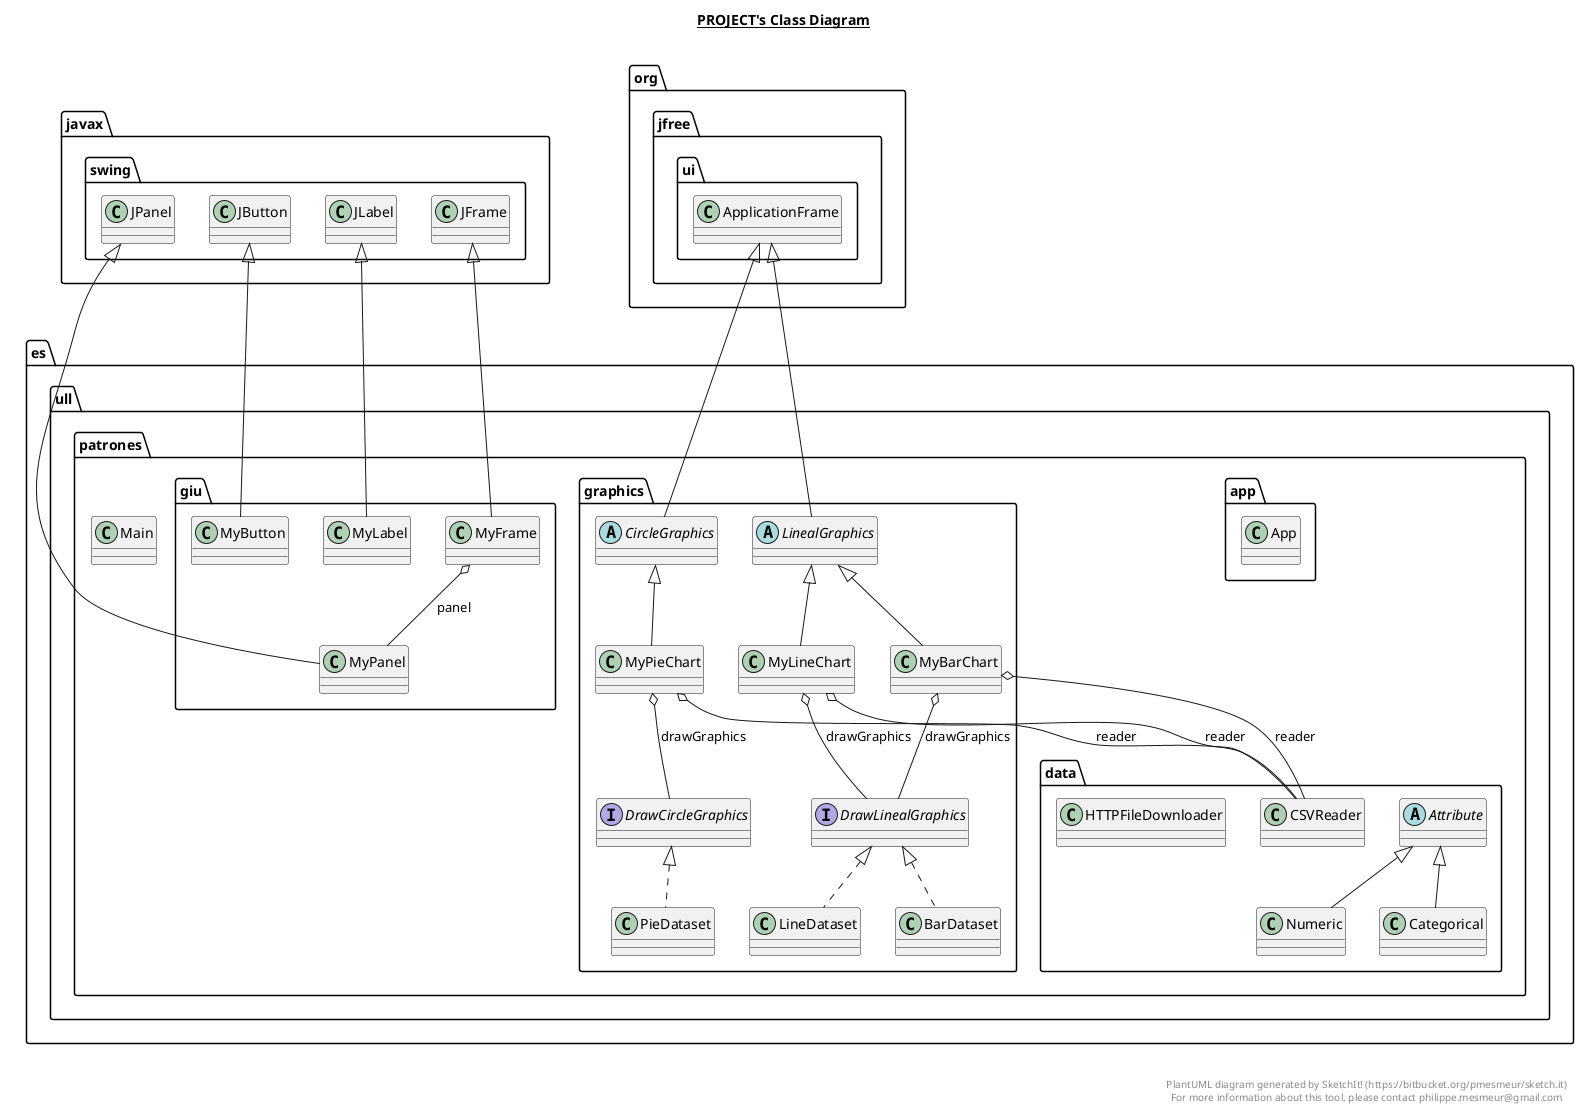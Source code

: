 @startuml

title __PROJECT's Class Diagram__\n

  namespace es.ull.patrones {
    class Main {
    }
  }
  

  namespace es.ull.patrones {
    namespace es.ull.patrones.app {
      class es.ull.patrones.app.App {
      }
    }
  }
  

  namespace es.ull.patrones {
    namespace es.ull.patrones.data {
      abstract class es.ull.patrones.data.Attribute {
      }
    }
  }
  

  namespace es.ull.patrones {
    namespace es.ull.patrones.data {
      class es.ull.patrones.data.CSVReader {
      }
    }
  }
  

  namespace es.ull.patrones {
    namespace es.ull.patrones.data {
      class es.ull.patrones.data.Categorical {
      }
    }
  }
  

  namespace es.ull.patrones {
    namespace es.ull.patrones.data {
      class es.ull.patrones.data.HTTPFileDownloader {
      }
    }
  }
  

  namespace es.ull.patrones {
    namespace es.ull.patrones.data {
      class es.ull.patrones.data.Numeric {
      }
    }
  }
  

  namespace es.ull.patrones {
    namespace es.ull.patrones.giu {
      class es.ull.patrones.giu.MyButton {
      }
    }
  }
  

  namespace es.ull.patrones {
    namespace es.ull.patrones.giu {
      class es.ull.patrones.giu.MyFrame {
      }
    }
  }
  

  namespace es.ull.patrones {
    namespace es.ull.patrones.giu {
      class es.ull.patrones.giu.MyLabel {
      }
    }
  }
  

  namespace es.ull.patrones {
    namespace es.ull.patrones.giu {
      class es.ull.patrones.giu.MyPanel {
      }
    }
  }
  

  namespace es.ull.patrones {
    namespace es.ull.patrones.graphics {
      class es.ull.patrones.graphics.BarDataset {
      }
    }
  }
  

  namespace es.ull.patrones {
    namespace es.ull.patrones.graphics {
      abstract class es.ull.patrones.graphics.CircleGraphics {
      }
    }
  }
  

  namespace es.ull.patrones {
    namespace es.ull.patrones.graphics {
      interface es.ull.patrones.graphics.DrawCircleGraphics {
      }
    }
  }
  

  namespace es.ull.patrones {
    namespace es.ull.patrones.graphics {
      interface es.ull.patrones.graphics.DrawLinealGraphics {
      }
    }
  }
  

  namespace es.ull.patrones {
    namespace es.ull.patrones.graphics {
      class es.ull.patrones.graphics.LineDataset {
      }
    }
  }
  

  namespace es.ull.patrones {
    namespace es.ull.patrones.graphics {
      abstract class es.ull.patrones.graphics.LinealGraphics {
      }
    }
  }
  

  namespace es.ull.patrones {
    namespace es.ull.patrones.graphics {
      class es.ull.patrones.graphics.MyBarChart {
      }
    }
  }
  

  namespace es.ull.patrones {
    namespace es.ull.patrones.graphics {
      class es.ull.patrones.graphics.MyLineChart {
      }
    }
  }
  

  namespace es.ull.patrones {
    namespace es.ull.patrones.graphics {
      class es.ull.patrones.graphics.MyPieChart {
      }
    }
  }
  

  namespace es.ull.patrones {
    namespace es.ull.patrones.graphics {
      class es.ull.patrones.graphics.PieDataset {
      }
    }
  }
  

  es.ull.patrones.data.Categorical -up-|> es.ull.patrones.data.Attribute
  es.ull.patrones.data.Numeric -up-|> es.ull.patrones.data.Attribute
  es.ull.patrones.giu.MyButton -up-|> javax.swing.JButton
  es.ull.patrones.giu.MyFrame -up-|> javax.swing.JFrame
  es.ull.patrones.giu.MyFrame o-- es.ull.patrones.giu.MyPanel : panel
  es.ull.patrones.giu.MyLabel -up-|> javax.swing.JLabel
  es.ull.patrones.giu.MyPanel -up-|> javax.swing.JPanel
  es.ull.patrones.graphics.BarDataset .up.|> es.ull.patrones.graphics.DrawLinealGraphics
  es.ull.patrones.graphics.CircleGraphics -up-|> org.jfree.ui.ApplicationFrame
  es.ull.patrones.graphics.LineDataset .up.|> es.ull.patrones.graphics.DrawLinealGraphics
  es.ull.patrones.graphics.LinealGraphics -up-|> org.jfree.ui.ApplicationFrame
  es.ull.patrones.graphics.MyBarChart -up-|> es.ull.patrones.graphics.LinealGraphics
  es.ull.patrones.graphics.MyBarChart o-- es.ull.patrones.graphics.DrawLinealGraphics : drawGraphics
  es.ull.patrones.graphics.MyBarChart o-- es.ull.patrones.data.CSVReader : reader
  es.ull.patrones.graphics.MyLineChart -up-|> es.ull.patrones.graphics.LinealGraphics
  es.ull.patrones.graphics.MyLineChart o-- es.ull.patrones.graphics.DrawLinealGraphics : drawGraphics
  es.ull.patrones.graphics.MyLineChart o-- es.ull.patrones.data.CSVReader : reader
  es.ull.patrones.graphics.MyPieChart -up-|> es.ull.patrones.graphics.CircleGraphics
  es.ull.patrones.graphics.MyPieChart o-- es.ull.patrones.graphics.DrawCircleGraphics : drawGraphics
  es.ull.patrones.graphics.MyPieChart o-- es.ull.patrones.data.CSVReader : reader
  es.ull.patrones.graphics.PieDataset .up.|> es.ull.patrones.graphics.DrawCircleGraphics


right footer


PlantUML diagram generated by SketchIt! (https://bitbucket.org/pmesmeur/sketch.it)
For more information about this tool, please contact philippe.mesmeur@gmail.com
endfooter

@enduml
